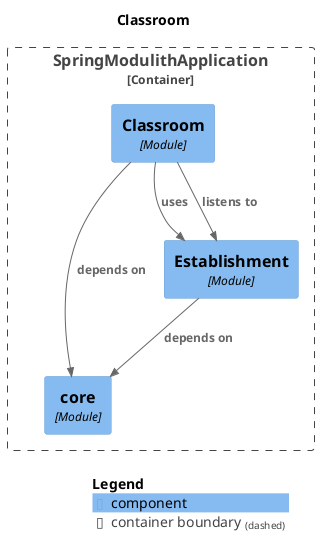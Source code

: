 @startuml
set separator none
title Classroom

top to bottom direction

!include <C4/C4>
!include <C4/C4_Context>
!include <C4/C4_Component>

Container_Boundary("SpringModulithApplication.SpringModulithApplication_boundary", "SpringModulithApplication", $tags="") {
  Component(SpringModulithApplication.SpringModulithApplication.core, "core", $techn="Module", $descr="", $tags="", $link="")
  Component(SpringModulithApplication.SpringModulithApplication.Classroom, "Classroom", $techn="Module", $descr="", $tags="", $link="")
  Component(SpringModulithApplication.SpringModulithApplication.Establishment, "Establishment", $techn="Module", $descr="", $tags="", $link="")
}

Rel(SpringModulithApplication.SpringModulithApplication.Classroom, SpringModulithApplication.SpringModulithApplication.Establishment, "uses", $techn="", $tags="", $link="")
Rel(SpringModulithApplication.SpringModulithApplication.Establishment, SpringModulithApplication.SpringModulithApplication.core, "depends on", $techn="", $tags="", $link="")
Rel(SpringModulithApplication.SpringModulithApplication.Classroom, SpringModulithApplication.SpringModulithApplication.Establishment, "listens to", $techn="", $tags="", $link="")
Rel(SpringModulithApplication.SpringModulithApplication.Classroom, SpringModulithApplication.SpringModulithApplication.core, "depends on", $techn="", $tags="", $link="")

SHOW_LEGEND(true)
@enduml